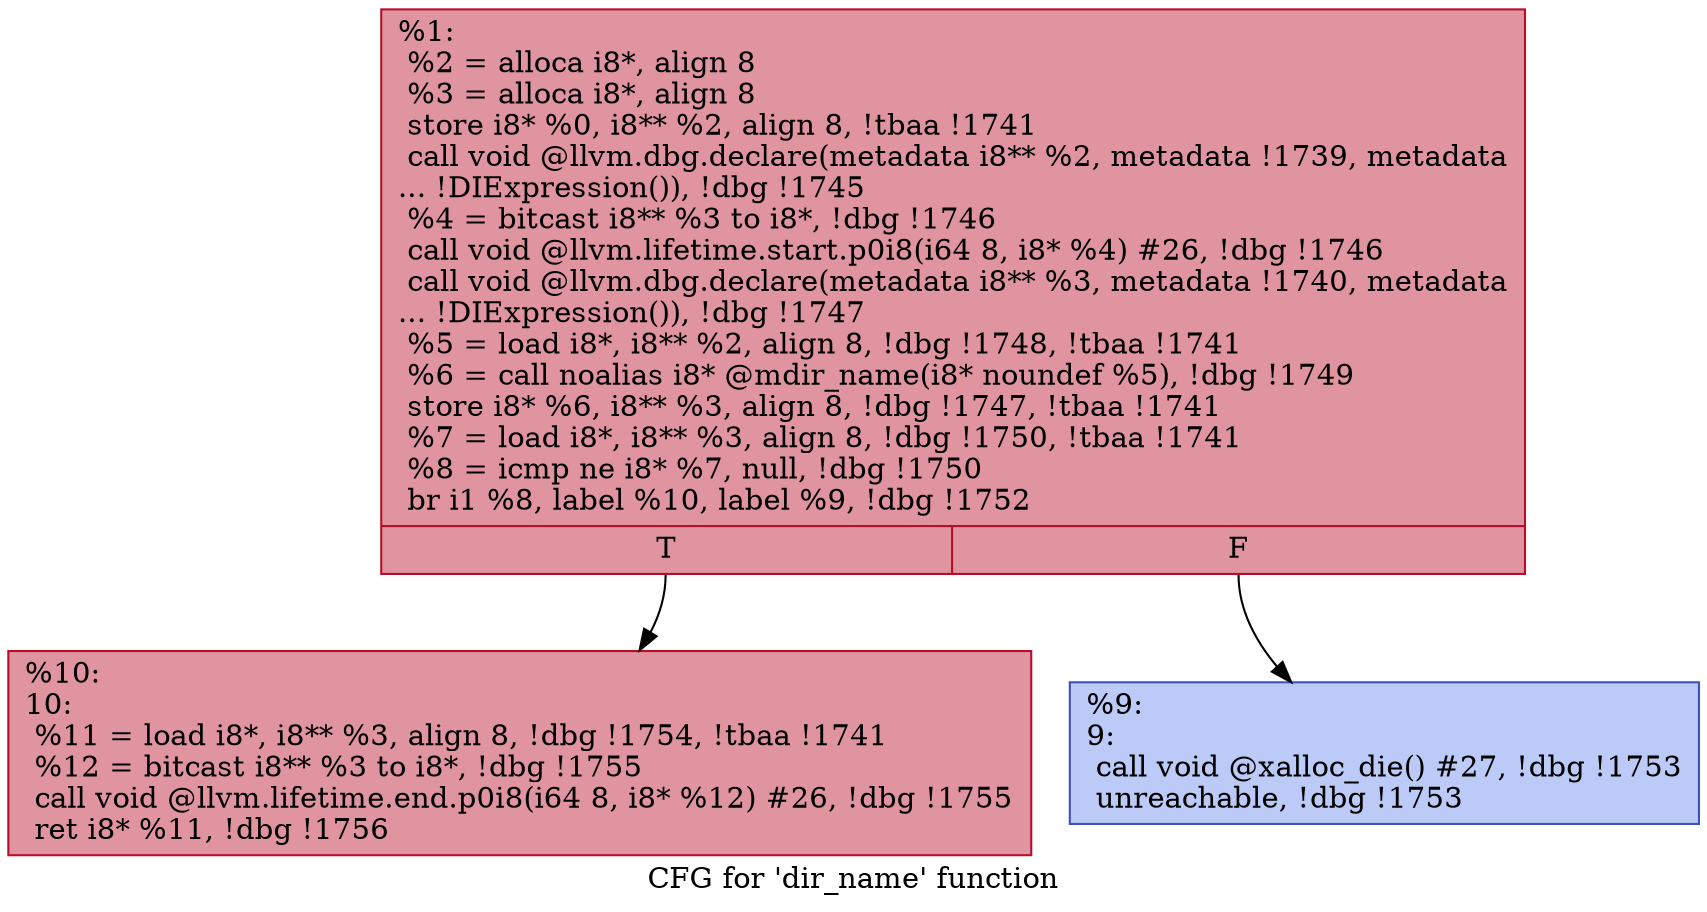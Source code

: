 digraph "CFG for 'dir_name' function" {
	label="CFG for 'dir_name' function";

	Node0x193c4a0 [shape=record,color="#b70d28ff", style=filled, fillcolor="#b70d2870",label="{%1:\l  %2 = alloca i8*, align 8\l  %3 = alloca i8*, align 8\l  store i8* %0, i8** %2, align 8, !tbaa !1741\l  call void @llvm.dbg.declare(metadata i8** %2, metadata !1739, metadata\l... !DIExpression()), !dbg !1745\l  %4 = bitcast i8** %3 to i8*, !dbg !1746\l  call void @llvm.lifetime.start.p0i8(i64 8, i8* %4) #26, !dbg !1746\l  call void @llvm.dbg.declare(metadata i8** %3, metadata !1740, metadata\l... !DIExpression()), !dbg !1747\l  %5 = load i8*, i8** %2, align 8, !dbg !1748, !tbaa !1741\l  %6 = call noalias i8* @mdir_name(i8* noundef %5), !dbg !1749\l  store i8* %6, i8** %3, align 8, !dbg !1747, !tbaa !1741\l  %7 = load i8*, i8** %3, align 8, !dbg !1750, !tbaa !1741\l  %8 = icmp ne i8* %7, null, !dbg !1750\l  br i1 %8, label %10, label %9, !dbg !1752\l|{<s0>T|<s1>F}}"];
	Node0x193c4a0:s0 -> Node0x193c540;
	Node0x193c4a0:s1 -> Node0x193c4f0;
	Node0x193c4f0 [shape=record,color="#3d50c3ff", style=filled, fillcolor="#6687ed70",label="{%9:\l9:                                                \l  call void @xalloc_die() #27, !dbg !1753\l  unreachable, !dbg !1753\l}"];
	Node0x193c540 [shape=record,color="#b70d28ff", style=filled, fillcolor="#b70d2870",label="{%10:\l10:                                               \l  %11 = load i8*, i8** %3, align 8, !dbg !1754, !tbaa !1741\l  %12 = bitcast i8** %3 to i8*, !dbg !1755\l  call void @llvm.lifetime.end.p0i8(i64 8, i8* %12) #26, !dbg !1755\l  ret i8* %11, !dbg !1756\l}"];
}
